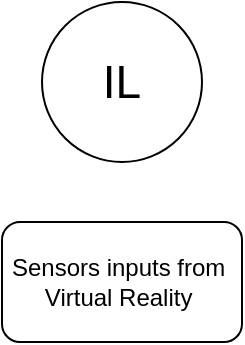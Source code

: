 <mxfile version="20.5.1" type="github">
  <diagram id="SY1goNuAaiUfTzUY2XCb" name="第 1 页">
    <mxGraphModel dx="898" dy="430" grid="0" gridSize="10" guides="1" tooltips="1" connect="1" arrows="1" fold="1" page="1" pageScale="1" pageWidth="4681" pageHeight="3300" math="0" shadow="0">
      <root>
        <mxCell id="0" />
        <mxCell id="1" parent="0" />
        <mxCell id="72zUx5wuOFbB_23FDIcq-1" value="&lt;div&gt;Sensors inputs from&amp;nbsp;&lt;/div&gt;&lt;div&gt;Virtual Reality&amp;nbsp;&lt;/div&gt;" style="rounded=1;whiteSpace=wrap;html=1;" vertex="1" parent="1">
          <mxGeometry x="281" y="167" width="120" height="60" as="geometry" />
        </mxCell>
        <mxCell id="72zUx5wuOFbB_23FDIcq-3" value="&lt;font style=&quot;font-size: 23px;&quot;&gt;IL&lt;/font&gt;" style="ellipse;whiteSpace=wrap;html=1;aspect=fixed;" vertex="1" parent="1">
          <mxGeometry x="301" y="57" width="80" height="80" as="geometry" />
        </mxCell>
      </root>
    </mxGraphModel>
  </diagram>
</mxfile>
